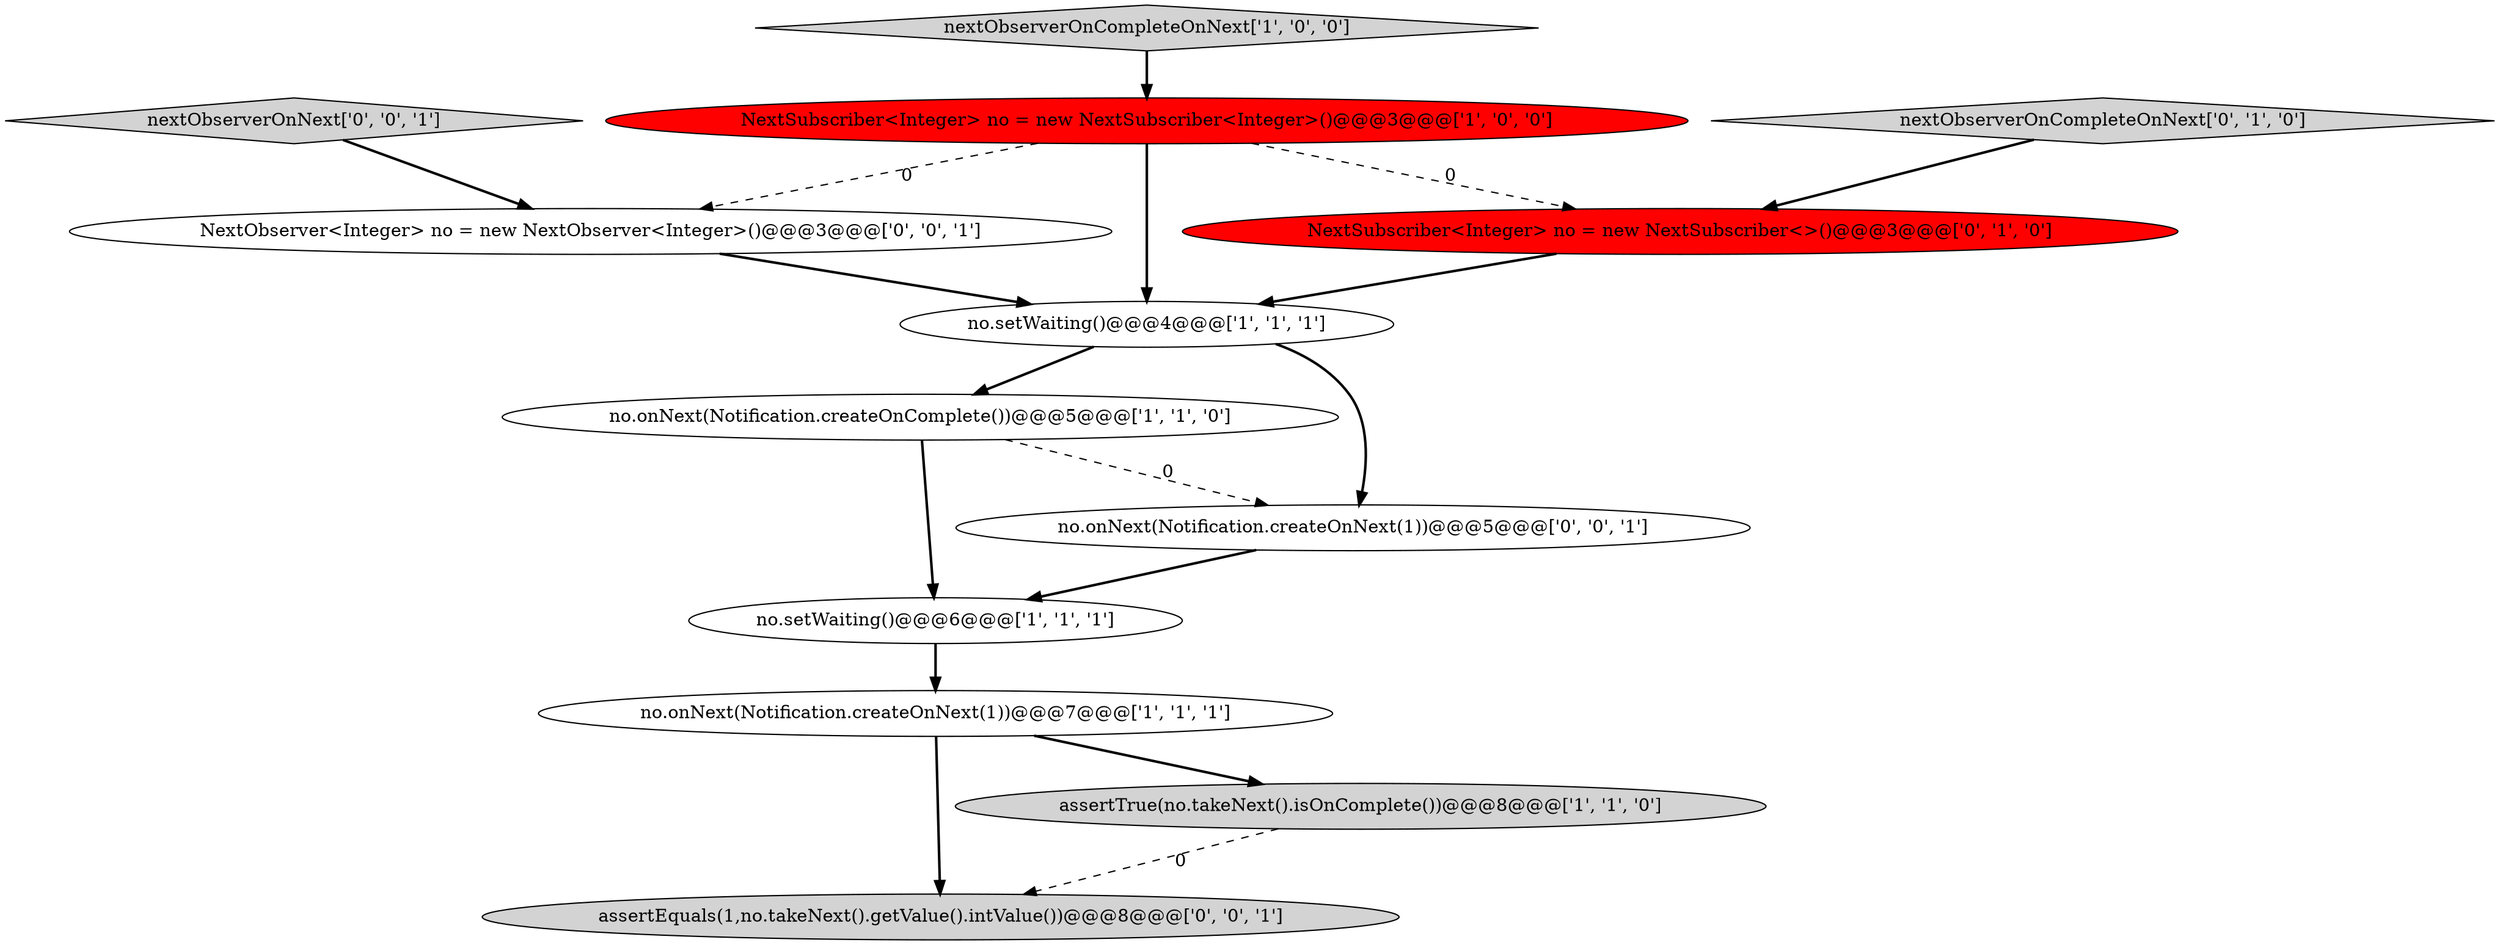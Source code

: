 digraph {
12 [style = filled, label = "nextObserverOnNext['0', '0', '1']", fillcolor = lightgray, shape = diamond image = "AAA0AAABBB3BBB"];
6 [style = filled, label = "no.onNext(Notification.createOnComplete())@@@5@@@['1', '1', '0']", fillcolor = white, shape = ellipse image = "AAA0AAABBB1BBB"];
5 [style = filled, label = "nextObserverOnCompleteOnNext['1', '0', '0']", fillcolor = lightgray, shape = diamond image = "AAA0AAABBB1BBB"];
3 [style = filled, label = "no.setWaiting()@@@6@@@['1', '1', '1']", fillcolor = white, shape = ellipse image = "AAA0AAABBB1BBB"];
9 [style = filled, label = "assertEquals(1,no.takeNext().getValue().intValue())@@@8@@@['0', '0', '1']", fillcolor = lightgray, shape = ellipse image = "AAA0AAABBB3BBB"];
10 [style = filled, label = "NextObserver<Integer> no = new NextObserver<Integer>()@@@3@@@['0', '0', '1']", fillcolor = white, shape = ellipse image = "AAA0AAABBB3BBB"];
11 [style = filled, label = "no.onNext(Notification.createOnNext(1))@@@5@@@['0', '0', '1']", fillcolor = white, shape = ellipse image = "AAA0AAABBB3BBB"];
2 [style = filled, label = "no.setWaiting()@@@4@@@['1', '1', '1']", fillcolor = white, shape = ellipse image = "AAA0AAABBB1BBB"];
0 [style = filled, label = "NextSubscriber<Integer> no = new NextSubscriber<Integer>()@@@3@@@['1', '0', '0']", fillcolor = red, shape = ellipse image = "AAA1AAABBB1BBB"];
8 [style = filled, label = "nextObserverOnCompleteOnNext['0', '1', '0']", fillcolor = lightgray, shape = diamond image = "AAA0AAABBB2BBB"];
4 [style = filled, label = "no.onNext(Notification.createOnNext(1))@@@7@@@['1', '1', '1']", fillcolor = white, shape = ellipse image = "AAA0AAABBB1BBB"];
7 [style = filled, label = "NextSubscriber<Integer> no = new NextSubscriber<>()@@@3@@@['0', '1', '0']", fillcolor = red, shape = ellipse image = "AAA1AAABBB2BBB"];
1 [style = filled, label = "assertTrue(no.takeNext().isOnComplete())@@@8@@@['1', '1', '0']", fillcolor = lightgray, shape = ellipse image = "AAA0AAABBB1BBB"];
4->9 [style = bold, label=""];
6->3 [style = bold, label=""];
1->9 [style = dashed, label="0"];
10->2 [style = bold, label=""];
4->1 [style = bold, label=""];
12->10 [style = bold, label=""];
5->0 [style = bold, label=""];
0->7 [style = dashed, label="0"];
11->3 [style = bold, label=""];
3->4 [style = bold, label=""];
2->6 [style = bold, label=""];
7->2 [style = bold, label=""];
2->11 [style = bold, label=""];
0->10 [style = dashed, label="0"];
8->7 [style = bold, label=""];
0->2 [style = bold, label=""];
6->11 [style = dashed, label="0"];
}
